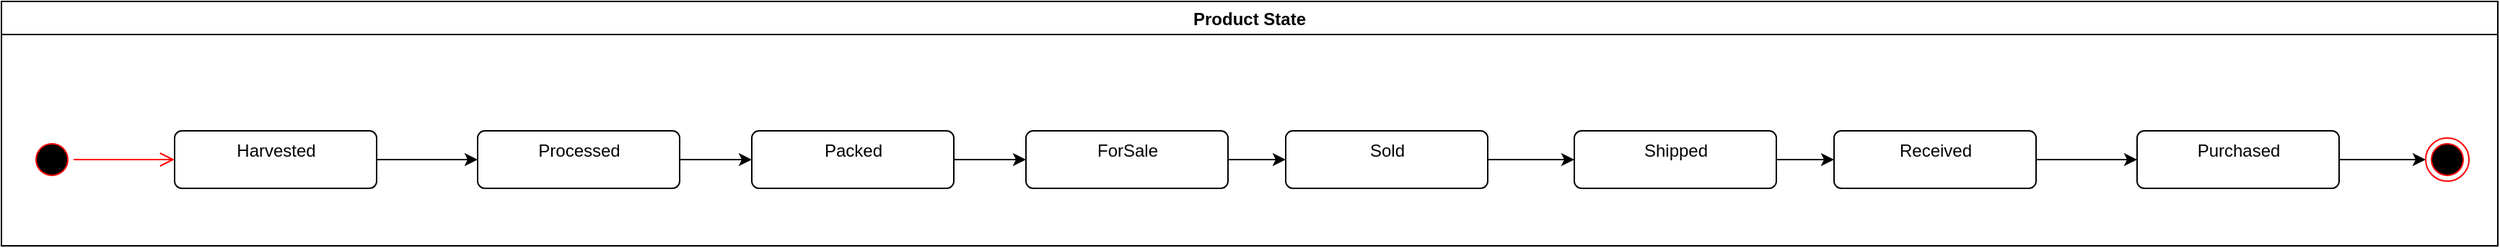 <mxfile version="20.3.0" type="device"><diagram id="V-Mx3K4XcFmGjzzbm2AN" name="Page-1"><mxGraphModel dx="3122" dy="880" grid="1" gridSize="10" guides="1" tooltips="1" connect="1" arrows="1" fold="1" page="1" pageScale="1" pageWidth="850" pageHeight="1100" math="0" shadow="0"><root><mxCell id="0"/><mxCell id="1" parent="0"/><mxCell id="oXEQRP87wHs5JHBZeF63-4" value="Product State" style="swimlane;" vertex="1" parent="1"><mxGeometry x="-1240" y="380" width="1730" height="170" as="geometry"/></mxCell><mxCell id="oXEQRP87wHs5JHBZeF63-5" value="" style="ellipse;html=1;shape=startState;fillColor=#000000;strokeColor=#ff0000;" vertex="1" parent="oXEQRP87wHs5JHBZeF63-4"><mxGeometry x="20" y="95" width="30" height="30" as="geometry"/></mxCell><mxCell id="oXEQRP87wHs5JHBZeF63-6" value="" style="edgeStyle=orthogonalEdgeStyle;html=1;verticalAlign=bottom;endArrow=open;endSize=8;strokeColor=#ff0000;rounded=0;entryX=0;entryY=0.5;entryDx=0;entryDy=0;" edge="1" source="oXEQRP87wHs5JHBZeF63-5" parent="oXEQRP87wHs5JHBZeF63-4" target="oXEQRP87wHs5JHBZeF63-7"><mxGeometry relative="1" as="geometry"><mxPoint x="150" y="110" as="targetPoint"/></mxGeometry></mxCell><mxCell id="oXEQRP87wHs5JHBZeF63-16" value="" style="edgeStyle=orthogonalEdgeStyle;rounded=0;orthogonalLoop=1;jettySize=auto;html=1;" edge="1" parent="oXEQRP87wHs5JHBZeF63-4" source="oXEQRP87wHs5JHBZeF63-7" target="oXEQRP87wHs5JHBZeF63-8"><mxGeometry relative="1" as="geometry"/></mxCell><mxCell id="oXEQRP87wHs5JHBZeF63-7" value="Harvested" style="html=1;align=center;verticalAlign=top;rounded=1;absoluteArcSize=1;arcSize=10;dashed=0;" vertex="1" parent="oXEQRP87wHs5JHBZeF63-4"><mxGeometry x="120" y="90" width="140" height="40" as="geometry"/></mxCell><mxCell id="oXEQRP87wHs5JHBZeF63-17" value="" style="edgeStyle=orthogonalEdgeStyle;rounded=0;orthogonalLoop=1;jettySize=auto;html=1;" edge="1" parent="oXEQRP87wHs5JHBZeF63-4" source="oXEQRP87wHs5JHBZeF63-8" target="oXEQRP87wHs5JHBZeF63-9"><mxGeometry relative="1" as="geometry"/></mxCell><mxCell id="oXEQRP87wHs5JHBZeF63-8" value="Processed" style="html=1;align=center;verticalAlign=top;rounded=1;absoluteArcSize=1;arcSize=10;dashed=0;" vertex="1" parent="oXEQRP87wHs5JHBZeF63-4"><mxGeometry x="330" y="90" width="140" height="40" as="geometry"/></mxCell><mxCell id="oXEQRP87wHs5JHBZeF63-18" value="" style="edgeStyle=orthogonalEdgeStyle;rounded=0;orthogonalLoop=1;jettySize=auto;html=1;" edge="1" parent="oXEQRP87wHs5JHBZeF63-4" source="oXEQRP87wHs5JHBZeF63-9" target="oXEQRP87wHs5JHBZeF63-10"><mxGeometry relative="1" as="geometry"/></mxCell><mxCell id="oXEQRP87wHs5JHBZeF63-9" value="Packed" style="html=1;align=center;verticalAlign=top;rounded=1;absoluteArcSize=1;arcSize=10;dashed=0;" vertex="1" parent="oXEQRP87wHs5JHBZeF63-4"><mxGeometry x="520" y="90" width="140" height="40" as="geometry"/></mxCell><mxCell id="oXEQRP87wHs5JHBZeF63-19" value="" style="edgeStyle=orthogonalEdgeStyle;rounded=0;orthogonalLoop=1;jettySize=auto;html=1;" edge="1" parent="oXEQRP87wHs5JHBZeF63-4" source="oXEQRP87wHs5JHBZeF63-10" target="oXEQRP87wHs5JHBZeF63-11"><mxGeometry relative="1" as="geometry"/></mxCell><mxCell id="oXEQRP87wHs5JHBZeF63-10" value="ForSale" style="html=1;align=center;verticalAlign=top;rounded=1;absoluteArcSize=1;arcSize=10;dashed=0;" vertex="1" parent="oXEQRP87wHs5JHBZeF63-4"><mxGeometry x="710" y="90" width="140" height="40" as="geometry"/></mxCell><mxCell id="oXEQRP87wHs5JHBZeF63-20" value="" style="edgeStyle=orthogonalEdgeStyle;rounded=0;orthogonalLoop=1;jettySize=auto;html=1;" edge="1" parent="oXEQRP87wHs5JHBZeF63-4" source="oXEQRP87wHs5JHBZeF63-11" target="oXEQRP87wHs5JHBZeF63-12"><mxGeometry relative="1" as="geometry"/></mxCell><mxCell id="oXEQRP87wHs5JHBZeF63-11" value="Sold" style="html=1;align=center;verticalAlign=top;rounded=1;absoluteArcSize=1;arcSize=10;dashed=0;" vertex="1" parent="oXEQRP87wHs5JHBZeF63-4"><mxGeometry x="890" y="90" width="140" height="40" as="geometry"/></mxCell><mxCell id="oXEQRP87wHs5JHBZeF63-24" value="" style="edgeStyle=orthogonalEdgeStyle;rounded=0;orthogonalLoop=1;jettySize=auto;html=1;" edge="1" parent="oXEQRP87wHs5JHBZeF63-4" source="oXEQRP87wHs5JHBZeF63-13" target="oXEQRP87wHs5JHBZeF63-23"><mxGeometry relative="1" as="geometry"/></mxCell><mxCell id="oXEQRP87wHs5JHBZeF63-13" value="Purchased" style="html=1;align=center;verticalAlign=top;rounded=1;absoluteArcSize=1;arcSize=10;dashed=0;" vertex="1" parent="oXEQRP87wHs5JHBZeF63-4"><mxGeometry x="1480" y="90" width="140" height="40" as="geometry"/></mxCell><mxCell id="oXEQRP87wHs5JHBZeF63-21" value="" style="edgeStyle=orthogonalEdgeStyle;rounded=0;orthogonalLoop=1;jettySize=auto;html=1;" edge="1" parent="oXEQRP87wHs5JHBZeF63-4" source="oXEQRP87wHs5JHBZeF63-12" target="oXEQRP87wHs5JHBZeF63-15"><mxGeometry relative="1" as="geometry"/></mxCell><mxCell id="oXEQRP87wHs5JHBZeF63-12" value="Shipped" style="html=1;align=center;verticalAlign=top;rounded=1;absoluteArcSize=1;arcSize=10;dashed=0;" vertex="1" parent="oXEQRP87wHs5JHBZeF63-4"><mxGeometry x="1090" y="90" width="140" height="40" as="geometry"/></mxCell><mxCell id="oXEQRP87wHs5JHBZeF63-22" value="" style="edgeStyle=orthogonalEdgeStyle;rounded=0;orthogonalLoop=1;jettySize=auto;html=1;" edge="1" parent="oXEQRP87wHs5JHBZeF63-4" source="oXEQRP87wHs5JHBZeF63-15" target="oXEQRP87wHs5JHBZeF63-13"><mxGeometry relative="1" as="geometry"/></mxCell><mxCell id="oXEQRP87wHs5JHBZeF63-15" value="Received" style="html=1;align=center;verticalAlign=top;rounded=1;absoluteArcSize=1;arcSize=10;dashed=0;" vertex="1" parent="oXEQRP87wHs5JHBZeF63-4"><mxGeometry x="1270" y="90" width="140" height="40" as="geometry"/></mxCell><mxCell id="oXEQRP87wHs5JHBZeF63-23" value="" style="ellipse;html=1;shape=endState;fillColor=#000000;strokeColor=#ff0000;" vertex="1" parent="oXEQRP87wHs5JHBZeF63-4"><mxGeometry x="1680" y="95" width="30" height="30" as="geometry"/></mxCell></root></mxGraphModel></diagram></mxfile>